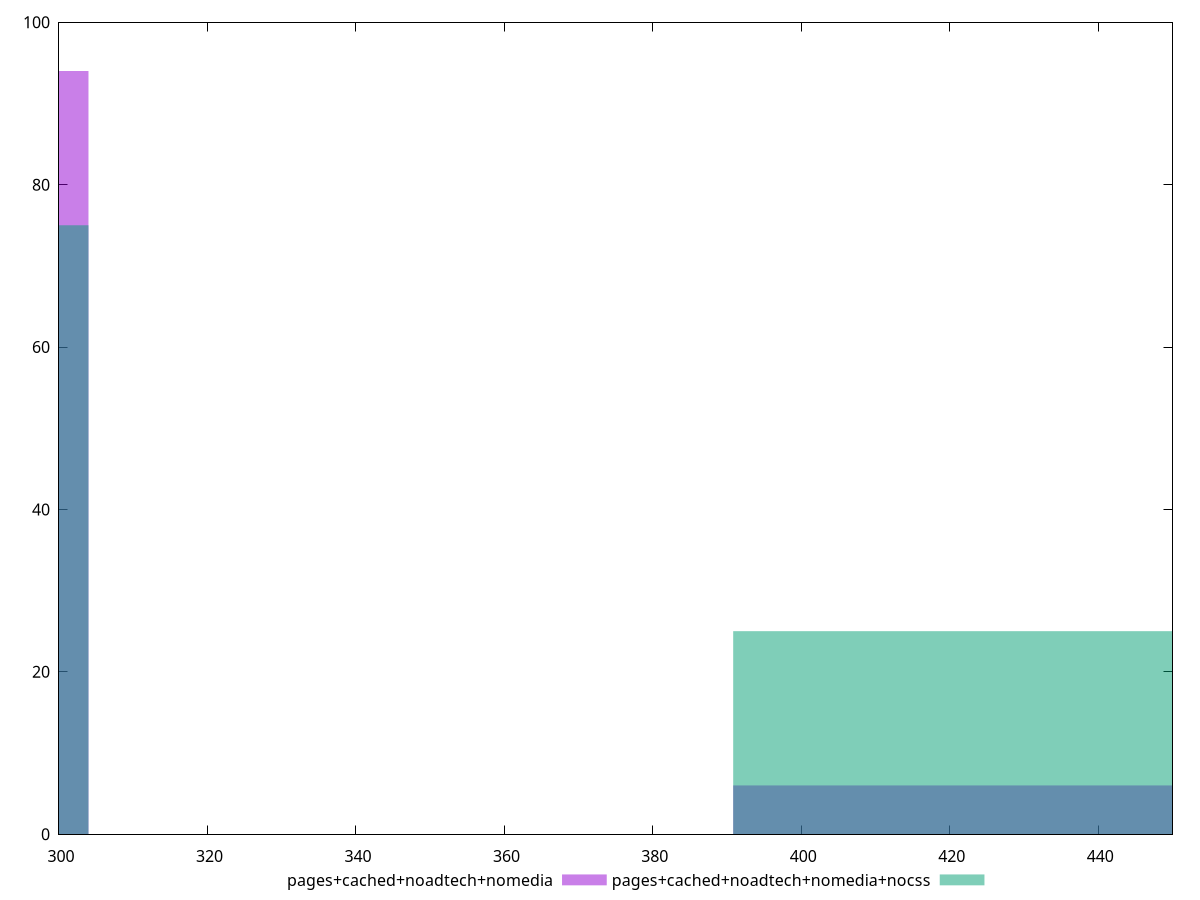 reset

$pagesCachedNoadtechNomedia <<EOF
260.5470210044081 94
434.24503500734687 6
EOF

$pagesCachedNoadtechNomediaNocss <<EOF
260.5470210044081 75
434.24503500734687 25
EOF

set key outside below
set boxwidth 86.84900700146937
set xrange [300:450]
set yrange [0:100]
set trange [0:100]
set style fill transparent solid 0.5 noborder
set terminal svg size 640, 500 enhanced background rgb 'white'
set output "report_00009_2021-02-08T22-37-41.559Z/uses-text-compression/comparison/histogram/3_vs_4.svg"

plot $pagesCachedNoadtechNomedia title "pages+cached+noadtech+nomedia" with boxes, \
     $pagesCachedNoadtechNomediaNocss title "pages+cached+noadtech+nomedia+nocss" with boxes

reset
